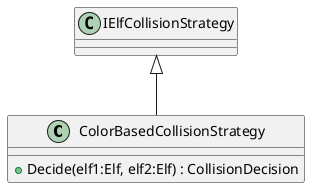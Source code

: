 @startuml
class ColorBasedCollisionStrategy {
    + Decide(elf1:Elf, elf2:Elf) : CollisionDecision
}
IElfCollisionStrategy <|-- ColorBasedCollisionStrategy
@enduml
